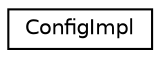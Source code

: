 digraph "类继承关系图"
{
 // INTERACTIVE_SVG=YES
 // LATEX_PDF_SIZE
  edge [fontname="Helvetica",fontsize="10",labelfontname="Helvetica",labelfontsize="10"];
  node [fontname="Helvetica",fontsize="10",shape=record];
  rankdir="LR";
  Node0 [label="ConfigImpl",height=0.2,width=0.4,color="black", fillcolor="white", style="filled",URL="$dd/d0d/class_config_impl.html",tooltip="Singleton for configuration variables."];
}
